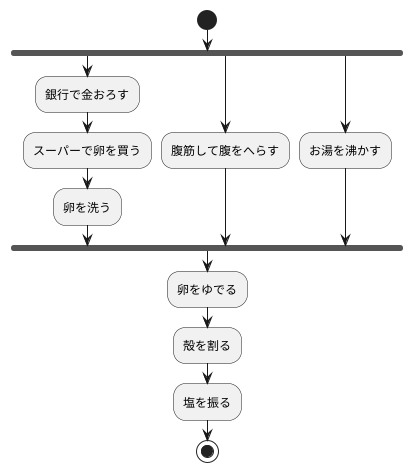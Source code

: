 @startuml activity
start
fork
  :銀行で金おろす;
  :スーパーで卵を買う;
  :卵を洗う;
fork again
  :腹筋して腹をへらす;
fork again
  :お湯を沸かす;
end fork
  :卵をゆでる;
  :殻を割る;
  :塩を振る;
stop

@endum
